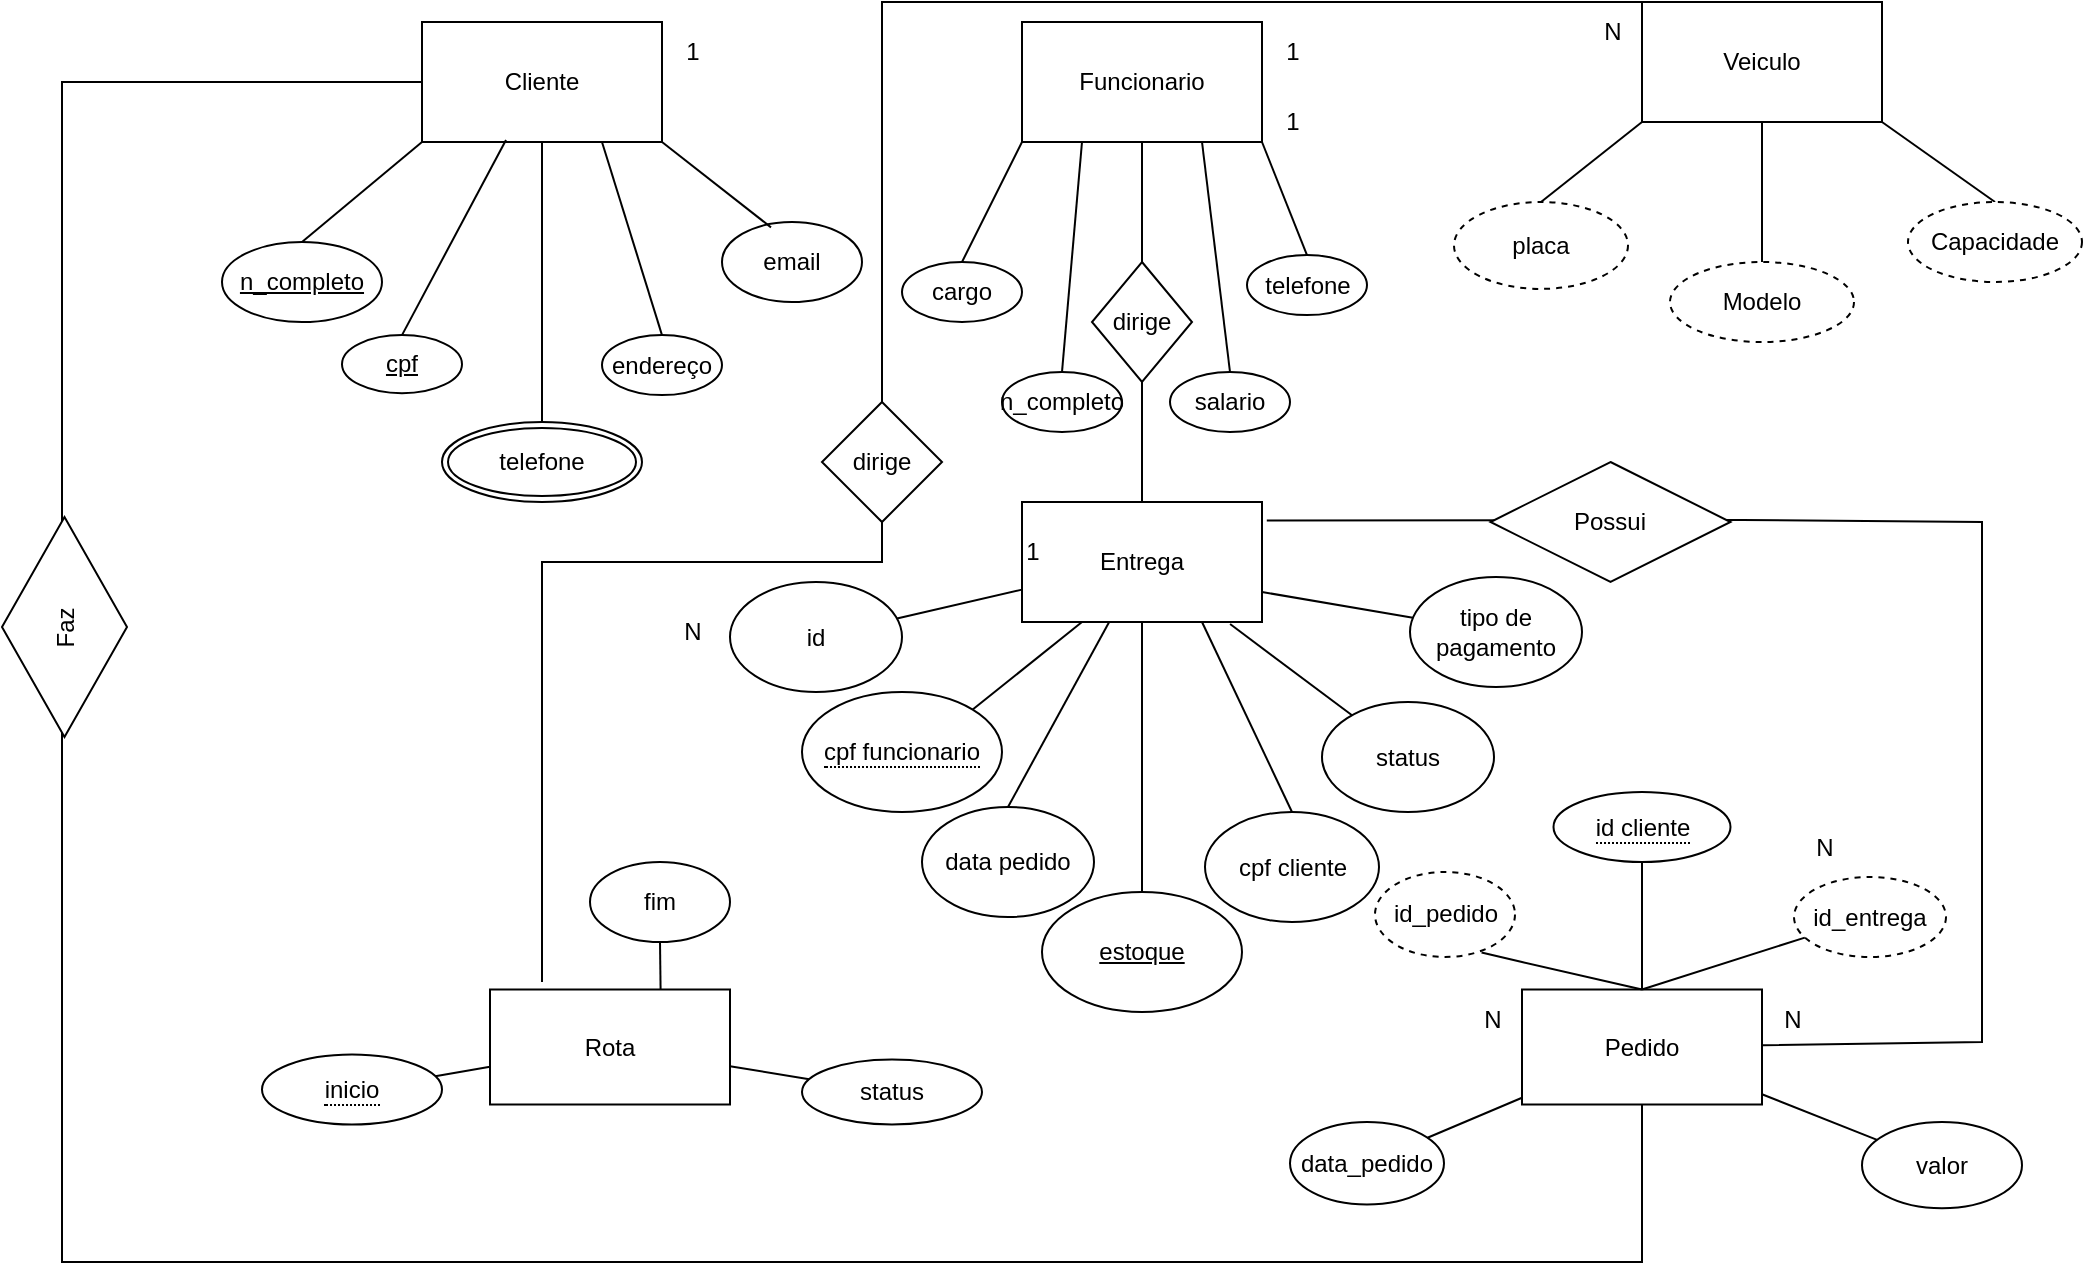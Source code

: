 <mxfile version="24.0.6" type="github" pages="3">
  <diagram name="Página-1" id="6l8qoAqOplPOlARPwDeR">
    <mxGraphModel dx="2220" dy="804" grid="1" gridSize="10" guides="1" tooltips="1" connect="1" arrows="1" fold="1" page="1" pageScale="1" pageWidth="827" pageHeight="1169" math="0" shadow="0">
      <root>
        <mxCell id="0" />
        <mxCell id="1" parent="0" />
        <mxCell id="hLv-NA9PTNQayUwioNeH-1" value="Cliente" style="rounded=0;whiteSpace=wrap;html=1;" parent="1" vertex="1">
          <mxGeometry x="30" y="10" width="120" height="60" as="geometry" />
        </mxCell>
        <mxCell id="hLv-NA9PTNQayUwioNeH-2" value="Funcionario" style="rounded=0;whiteSpace=wrap;html=1;" parent="1" vertex="1">
          <mxGeometry x="330" y="10" width="120" height="60" as="geometry" />
        </mxCell>
        <mxCell id="hLv-NA9PTNQayUwioNeH-3" value="Veiculo" style="rounded=0;whiteSpace=wrap;html=1;" parent="1" vertex="1">
          <mxGeometry x="640" width="120" height="60" as="geometry" />
        </mxCell>
        <mxCell id="hLv-NA9PTNQayUwioNeH-5" value="Entrega" style="rounded=0;whiteSpace=wrap;html=1;" parent="1" vertex="1">
          <mxGeometry x="330" y="250" width="120" height="60" as="geometry" />
        </mxCell>
        <mxCell id="hLv-NA9PTNQayUwioNeH-7" value="" style="endArrow=none;html=1;rounded=0;exitX=0.5;exitY=0;exitDx=0;exitDy=0;entryX=0;entryY=1;entryDx=0;entryDy=0;" parent="1" source="hLv-NA9PTNQayUwioNeH-106" target="hLv-NA9PTNQayUwioNeH-1" edge="1">
          <mxGeometry width="50" height="50" relative="1" as="geometry">
            <mxPoint x="35" y="190" as="sourcePoint" />
            <mxPoint x="440" y="400" as="targetPoint" />
            <Array as="points" />
          </mxGeometry>
        </mxCell>
        <mxCell id="hLv-NA9PTNQayUwioNeH-10" value="endereço" style="ellipse;whiteSpace=wrap;html=1;" parent="1" vertex="1">
          <mxGeometry x="120" y="166.55" width="60" height="30" as="geometry" />
        </mxCell>
        <mxCell id="hLv-NA9PTNQayUwioNeH-11" value="email" style="ellipse;whiteSpace=wrap;html=1;" parent="1" vertex="1">
          <mxGeometry x="180" y="110" width="70" height="40" as="geometry" />
        </mxCell>
        <mxCell id="hLv-NA9PTNQayUwioNeH-12" value="" style="endArrow=none;html=1;rounded=0;exitX=0.5;exitY=0;exitDx=0;exitDy=0;" parent="1" target="hLv-NA9PTNQayUwioNeH-1" edge="1">
          <mxGeometry width="50" height="50" relative="1" as="geometry">
            <mxPoint x="90" y="215" as="sourcePoint" />
            <mxPoint x="440" y="400" as="targetPoint" />
          </mxGeometry>
        </mxCell>
        <mxCell id="hLv-NA9PTNQayUwioNeH-13" value="" style="endArrow=none;html=1;rounded=0;entryX=0.35;entryY=0.983;entryDx=0;entryDy=0;entryPerimeter=0;exitX=0.5;exitY=0;exitDx=0;exitDy=0;" parent="1" source="hLv-NA9PTNQayUwioNeH-100" target="hLv-NA9PTNQayUwioNeH-1" edge="1">
          <mxGeometry width="50" height="50" relative="1" as="geometry">
            <mxPoint x="80" y="210" as="sourcePoint" />
            <mxPoint x="130" y="130" as="targetPoint" />
          </mxGeometry>
        </mxCell>
        <mxCell id="hLv-NA9PTNQayUwioNeH-14" value="" style="endArrow=none;html=1;rounded=0;exitX=0.5;exitY=0;exitDx=0;exitDy=0;entryX=0.75;entryY=1;entryDx=0;entryDy=0;" parent="1" source="hLv-NA9PTNQayUwioNeH-10" target="hLv-NA9PTNQayUwioNeH-1" edge="1">
          <mxGeometry width="50" height="50" relative="1" as="geometry">
            <mxPoint x="130" y="200" as="sourcePoint" />
            <mxPoint x="144" y="120" as="targetPoint" />
          </mxGeometry>
        </mxCell>
        <mxCell id="hLv-NA9PTNQayUwioNeH-15" value="" style="endArrow=none;html=1;rounded=0;exitX=0.35;exitY=0.067;exitDx=0;exitDy=0;exitPerimeter=0;entryX=1;entryY=1;entryDx=0;entryDy=0;" parent="1" source="hLv-NA9PTNQayUwioNeH-11" target="hLv-NA9PTNQayUwioNeH-1" edge="1">
          <mxGeometry width="50" height="50" relative="1" as="geometry">
            <mxPoint x="190" y="240" as="sourcePoint" />
            <mxPoint x="165" y="119" as="targetPoint" />
          </mxGeometry>
        </mxCell>
        <mxCell id="hLv-NA9PTNQayUwioNeH-17" value="cargo" style="ellipse;whiteSpace=wrap;html=1;" parent="1" vertex="1">
          <mxGeometry x="270" y="130" width="60" height="30" as="geometry" />
        </mxCell>
        <mxCell id="hLv-NA9PTNQayUwioNeH-18" value="n_completo" style="ellipse;whiteSpace=wrap;html=1;" parent="1" vertex="1">
          <mxGeometry x="320" y="185" width="60" height="30" as="geometry" />
        </mxCell>
        <mxCell id="hLv-NA9PTNQayUwioNeH-19" value="salario" style="ellipse;whiteSpace=wrap;html=1;" parent="1" vertex="1">
          <mxGeometry x="404" y="185" width="60" height="30" as="geometry" />
        </mxCell>
        <mxCell id="hLv-NA9PTNQayUwioNeH-20" value="telefone" style="ellipse;whiteSpace=wrap;html=1;" parent="1" vertex="1">
          <mxGeometry x="442.5" y="126.55" width="60" height="30" as="geometry" />
        </mxCell>
        <mxCell id="hLv-NA9PTNQayUwioNeH-31" value="" style="endArrow=none;html=1;rounded=0;exitX=0.5;exitY=0;exitDx=0;exitDy=0;entryX=0.25;entryY=1;entryDx=0;entryDy=0;" parent="1" source="hLv-NA9PTNQayUwioNeH-18" target="hLv-NA9PTNQayUwioNeH-2" edge="1">
          <mxGeometry width="50" height="50" relative="1" as="geometry">
            <mxPoint x="320" y="200" as="sourcePoint" />
            <mxPoint x="376" y="130" as="targetPoint" />
          </mxGeometry>
        </mxCell>
        <mxCell id="hLv-NA9PTNQayUwioNeH-32" value="" style="endArrow=none;html=1;rounded=0;entryX=1;entryY=1;entryDx=0;entryDy=0;exitX=0.5;exitY=0;exitDx=0;exitDy=0;" parent="1" source="hLv-NA9PTNQayUwioNeH-20" target="hLv-NA9PTNQayUwioNeH-2" edge="1">
          <mxGeometry width="50" height="50" relative="1" as="geometry">
            <mxPoint x="450" y="180" as="sourcePoint" />
            <mxPoint x="400" y="130" as="targetPoint" />
          </mxGeometry>
        </mxCell>
        <mxCell id="hLv-NA9PTNQayUwioNeH-33" value="" style="endArrow=none;html=1;rounded=0;exitX=0.5;exitY=0;exitDx=0;exitDy=0;entryX=0;entryY=1;entryDx=0;entryDy=0;" parent="1" source="hLv-NA9PTNQayUwioNeH-17" target="hLv-NA9PTNQayUwioNeH-2" edge="1">
          <mxGeometry width="50" height="50" relative="1" as="geometry">
            <mxPoint x="394" y="200" as="sourcePoint" />
            <mxPoint x="400" y="130" as="targetPoint" />
          </mxGeometry>
        </mxCell>
        <mxCell id="hLv-NA9PTNQayUwioNeH-34" value="" style="endArrow=none;html=1;rounded=0;entryX=0.75;entryY=1;entryDx=0;entryDy=0;exitX=0.5;exitY=0;exitDx=0;exitDy=0;" parent="1" source="hLv-NA9PTNQayUwioNeH-19" target="hLv-NA9PTNQayUwioNeH-2" edge="1">
          <mxGeometry width="50" height="50" relative="1" as="geometry">
            <mxPoint x="470" y="200" as="sourcePoint" />
            <mxPoint x="430" y="130" as="targetPoint" />
          </mxGeometry>
        </mxCell>
        <mxCell id="hLv-NA9PTNQayUwioNeH-40" value="status" style="ellipse;whiteSpace=wrap;html=1;" parent="1" vertex="1">
          <mxGeometry x="220" y="528.75" width="90" height="32.5" as="geometry" />
        </mxCell>
        <mxCell id="hLv-NA9PTNQayUwioNeH-41" value="fim" style="ellipse;whiteSpace=wrap;html=1;" parent="1" vertex="1">
          <mxGeometry x="114" y="430" width="70" height="40" as="geometry" />
        </mxCell>
        <mxCell id="hLv-NA9PTNQayUwioNeH-42" value="id" style="ellipse;whiteSpace=wrap;html=1;" parent="1" vertex="1">
          <mxGeometry x="184" y="290" width="86" height="55" as="geometry" />
        </mxCell>
        <mxCell id="hLv-NA9PTNQayUwioNeH-45" value="data pedido" style="ellipse;whiteSpace=wrap;html=1;" parent="1" vertex="1">
          <mxGeometry x="280" y="402.5" width="86" height="55" as="geometry" />
        </mxCell>
        <mxCell id="hLv-NA9PTNQayUwioNeH-46" value="status" style="ellipse;whiteSpace=wrap;html=1;" parent="1" vertex="1">
          <mxGeometry x="480" y="350" width="86" height="55" as="geometry" />
        </mxCell>
        <mxCell id="hLv-NA9PTNQayUwioNeH-49" value="cpf cliente" style="ellipse;whiteSpace=wrap;html=1;" parent="1" vertex="1">
          <mxGeometry x="421.5" y="405" width="87" height="55" as="geometry" />
        </mxCell>
        <mxCell id="hLv-NA9PTNQayUwioNeH-51" value="tipo de pagamento" style="ellipse;whiteSpace=wrap;html=1;" parent="1" vertex="1">
          <mxGeometry x="524" y="287.5" width="86" height="55" as="geometry" />
        </mxCell>
        <mxCell id="hLv-NA9PTNQayUwioNeH-55" value="" style="endArrow=none;html=1;rounded=0;exitX=0;exitY=1;exitDx=0;exitDy=0;entryX=0.5;entryY=0;entryDx=0;entryDy=0;" parent="1" source="hLv-NA9PTNQayUwioNeH-3" target="lcgyvtkjDLbWblYnPpez-19" edge="1">
          <mxGeometry width="50" height="50" relative="1" as="geometry">
            <mxPoint x="651" y="130" as="sourcePoint" />
            <mxPoint x="630" y="126.55" as="targetPoint" />
          </mxGeometry>
        </mxCell>
        <mxCell id="hLv-NA9PTNQayUwioNeH-56" value="" style="endArrow=none;html=1;rounded=0;exitX=1;exitY=1;exitDx=0;exitDy=0;entryX=0.5;entryY=0;entryDx=0;entryDy=0;" parent="1" source="hLv-NA9PTNQayUwioNeH-3" target="lcgyvtkjDLbWblYnPpez-21" edge="1">
          <mxGeometry width="50" height="50" relative="1" as="geometry">
            <mxPoint x="670" y="130" as="sourcePoint" />
            <mxPoint x="802" y="90" as="targetPoint" />
          </mxGeometry>
        </mxCell>
        <mxCell id="hLv-NA9PTNQayUwioNeH-57" value="" style="endArrow=none;html=1;rounded=0;exitX=0.5;exitY=1;exitDx=0;exitDy=0;entryX=0.5;entryY=0;entryDx=0;entryDy=0;" parent="1" source="hLv-NA9PTNQayUwioNeH-3" target="lcgyvtkjDLbWblYnPpez-20" edge="1">
          <mxGeometry width="50" height="50" relative="1" as="geometry">
            <mxPoint x="670" y="130" as="sourcePoint" />
            <mxPoint x="746" y="130" as="targetPoint" />
          </mxGeometry>
        </mxCell>
        <mxCell id="hLv-NA9PTNQayUwioNeH-60" value="" style="endArrow=none;html=1;rounded=0;" parent="1" source="hLv-NA9PTNQayUwioNeH-40" target="lcgyvtkjDLbWblYnPpez-38" edge="1">
          <mxGeometry width="50" height="50" relative="1" as="geometry">
            <mxPoint x="290" y="590" as="sourcePoint" />
            <mxPoint x="210" y="618.5" as="targetPoint" />
          </mxGeometry>
        </mxCell>
        <mxCell id="hLv-NA9PTNQayUwioNeH-61" value="" style="endArrow=none;html=1;rounded=0;" parent="1" source="hLv-NA9PTNQayUwioNeH-107" target="lcgyvtkjDLbWblYnPpez-38" edge="1">
          <mxGeometry width="50" height="50" relative="1" as="geometry">
            <mxPoint x="105" y="585" as="sourcePoint" />
            <mxPoint x="90" y="618.5" as="targetPoint" />
          </mxGeometry>
        </mxCell>
        <mxCell id="hLv-NA9PTNQayUwioNeH-66" value="" style="endArrow=none;html=1;rounded=0;exitX=1;exitY=0;exitDx=0;exitDy=0;entryX=0.25;entryY=1;entryDx=0;entryDy=0;" parent="1" source="hLv-NA9PTNQayUwioNeH-98" target="hLv-NA9PTNQayUwioNeH-5" edge="1">
          <mxGeometry width="50" height="50" relative="1" as="geometry">
            <mxPoint x="403.984" y="714.01" as="sourcePoint" />
            <mxPoint x="567" y="806" as="targetPoint" />
          </mxGeometry>
        </mxCell>
        <mxCell id="hLv-NA9PTNQayUwioNeH-67" value="" style="endArrow=none;html=1;rounded=0;" parent="1" source="hLv-NA9PTNQayUwioNeH-42" target="hLv-NA9PTNQayUwioNeH-5" edge="1">
          <mxGeometry width="50" height="50" relative="1" as="geometry">
            <mxPoint x="464" y="739" as="sourcePoint" />
            <mxPoint x="520" y="570" as="targetPoint" />
          </mxGeometry>
        </mxCell>
        <mxCell id="hLv-NA9PTNQayUwioNeH-68" value="" style="endArrow=none;html=1;rounded=0;exitX=0.5;exitY=0;exitDx=0;exitDy=0;" parent="1" source="hLv-NA9PTNQayUwioNeH-45" target="hLv-NA9PTNQayUwioNeH-5" edge="1">
          <mxGeometry width="50" height="50" relative="1" as="geometry">
            <mxPoint x="447" y="595" as="sourcePoint" />
            <mxPoint x="513" y="568" as="targetPoint" />
          </mxGeometry>
        </mxCell>
        <mxCell id="hLv-NA9PTNQayUwioNeH-70" value="" style="endArrow=none;html=1;rounded=0;entryX=1;entryY=0.75;entryDx=0;entryDy=0;" parent="1" source="hLv-NA9PTNQayUwioNeH-51" target="hLv-NA9PTNQayUwioNeH-5" edge="1">
          <mxGeometry width="50" height="50" relative="1" as="geometry">
            <mxPoint x="690" y="590" as="sourcePoint" />
            <mxPoint x="590" y="571" as="targetPoint" />
          </mxGeometry>
        </mxCell>
        <mxCell id="hLv-NA9PTNQayUwioNeH-71" value="" style="endArrow=none;html=1;rounded=0;exitX=0.5;exitY=0;exitDx=0;exitDy=0;entryX=0.75;entryY=1;entryDx=0;entryDy=0;" parent="1" source="hLv-NA9PTNQayUwioNeH-49" target="hLv-NA9PTNQayUwioNeH-5" edge="1">
          <mxGeometry width="50" height="50" relative="1" as="geometry">
            <mxPoint x="552" y="830" as="sourcePoint" />
            <mxPoint x="567" y="806" as="targetPoint" />
          </mxGeometry>
        </mxCell>
        <mxCell id="hLv-NA9PTNQayUwioNeH-73" value="" style="endArrow=none;html=1;rounded=0;entryX=0.5;entryY=1;entryDx=0;entryDy=0;" parent="1" source="hLv-NA9PTNQayUwioNeH-105" target="hLv-NA9PTNQayUwioNeH-5" edge="1">
          <mxGeometry width="50" height="50" relative="1" as="geometry">
            <mxPoint x="513" y="800" as="sourcePoint" />
            <mxPoint x="580" y="570" as="targetPoint" />
          </mxGeometry>
        </mxCell>
        <mxCell id="hLv-NA9PTNQayUwioNeH-89" value="1" style="text;html=1;align=center;verticalAlign=middle;resizable=0;points=[];autosize=1;strokeColor=none;fillColor=none;" parent="1" vertex="1">
          <mxGeometry x="450" y="10" width="30" height="30" as="geometry" />
        </mxCell>
        <mxCell id="hLv-NA9PTNQayUwioNeH-90" value="N" style="text;html=1;align=center;verticalAlign=middle;resizable=0;points=[];autosize=1;strokeColor=none;fillColor=none;" parent="1" vertex="1">
          <mxGeometry x="700" y="493.75" width="30" height="30" as="geometry" />
        </mxCell>
        <mxCell id="hLv-NA9PTNQayUwioNeH-91" value="1" style="text;html=1;align=center;verticalAlign=middle;resizable=0;points=[];autosize=1;strokeColor=none;fillColor=none;" parent="1" vertex="1">
          <mxGeometry x="150" y="10" width="30" height="30" as="geometry" />
        </mxCell>
        <mxCell id="hLv-NA9PTNQayUwioNeH-92" value="N" style="text;html=1;align=center;verticalAlign=middle;resizable=0;points=[];autosize=1;strokeColor=none;fillColor=none;" parent="1" vertex="1">
          <mxGeometry x="150" y="300" width="30" height="30" as="geometry" />
        </mxCell>
        <mxCell id="hLv-NA9PTNQayUwioNeH-93" value="N" style="text;html=1;align=center;verticalAlign=middle;resizable=0;points=[];autosize=1;strokeColor=none;fillColor=none;" parent="1" vertex="1">
          <mxGeometry x="550" y="493.75" width="30" height="30" as="geometry" />
        </mxCell>
        <mxCell id="hLv-NA9PTNQayUwioNeH-94" value="N" style="text;html=1;align=center;verticalAlign=middle;resizable=0;points=[];autosize=1;strokeColor=none;fillColor=none;" parent="1" vertex="1">
          <mxGeometry x="610" width="30" height="30" as="geometry" />
        </mxCell>
        <mxCell id="hLv-NA9PTNQayUwioNeH-98" value="&lt;span style=&quot;border-bottom: 1px dotted&quot;&gt;cpf funcionario&lt;/span&gt;" style="ellipse;whiteSpace=wrap;html=1;align=center;" parent="1" vertex="1">
          <mxGeometry x="220" y="345" width="100" height="60" as="geometry" />
        </mxCell>
        <mxCell id="hLv-NA9PTNQayUwioNeH-100" value="cpf" style="ellipse;whiteSpace=wrap;html=1;align=center;fontStyle=4;" parent="1" vertex="1">
          <mxGeometry x="-10" y="166.55" width="60" height="29.05" as="geometry" />
        </mxCell>
        <mxCell id="hLv-NA9PTNQayUwioNeH-105" value="estoque" style="ellipse;whiteSpace=wrap;html=1;align=center;fontStyle=4;" parent="1" vertex="1">
          <mxGeometry x="340" y="445" width="100" height="60" as="geometry" />
        </mxCell>
        <mxCell id="hLv-NA9PTNQayUwioNeH-106" value="n_completo" style="ellipse;whiteSpace=wrap;html=1;align=center;fontStyle=4;" parent="1" vertex="1">
          <mxGeometry x="-70" y="120" width="80" height="40" as="geometry" />
        </mxCell>
        <mxCell id="hLv-NA9PTNQayUwioNeH-107" value="&lt;span style=&quot;border-bottom: 1px dotted&quot;&gt;inicio&lt;/span&gt;" style="ellipse;whiteSpace=wrap;html=1;align=center;" parent="1" vertex="1">
          <mxGeometry x="-50" y="526.25" width="90" height="35" as="geometry" />
        </mxCell>
        <mxCell id="hLv-NA9PTNQayUwioNeH-109" value="1" style="text;html=1;align=center;verticalAlign=middle;resizable=0;points=[];autosize=1;strokeColor=none;fillColor=none;" parent="1" vertex="1">
          <mxGeometry x="450" y="45" width="30" height="30" as="geometry" />
        </mxCell>
        <mxCell id="hLv-NA9PTNQayUwioNeH-110" value="N" style="text;html=1;align=center;verticalAlign=middle;resizable=0;points=[];autosize=1;strokeColor=none;fillColor=none;" parent="1" vertex="1">
          <mxGeometry x="716" y="407.5" width="30" height="30" as="geometry" />
        </mxCell>
        <mxCell id="WPg_2bK-vElEaKAz8fiC-2" value="" style="endArrow=none;html=1;rounded=0;entryX=0.867;entryY=1.017;entryDx=0;entryDy=0;entryPerimeter=0;" parent="1" source="hLv-NA9PTNQayUwioNeH-46" target="hLv-NA9PTNQayUwioNeH-5" edge="1">
          <mxGeometry width="50" height="50" relative="1" as="geometry">
            <mxPoint x="619" y="725" as="sourcePoint" />
            <mxPoint x="580" y="570" as="targetPoint" />
          </mxGeometry>
        </mxCell>
        <mxCell id="lcgyvtkjDLbWblYnPpez-4" value="1" style="text;html=1;align=center;verticalAlign=middle;resizable=0;points=[];autosize=1;strokeColor=none;fillColor=none;" parent="1" vertex="1">
          <mxGeometry x="320" y="260" width="30" height="30" as="geometry" />
        </mxCell>
        <mxCell id="lcgyvtkjDLbWblYnPpez-6" value="Pedido" style="rounded=0;whiteSpace=wrap;html=1;" parent="1" vertex="1">
          <mxGeometry x="580" y="493.75" width="120" height="57.5" as="geometry" />
        </mxCell>
        <mxCell id="lcgyvtkjDLbWblYnPpez-8" value="id_pedido" style="ellipse;whiteSpace=wrap;html=1;align=center;dashed=1;" parent="1" vertex="1">
          <mxGeometry x="506.5" y="435" width="70" height="42.5" as="geometry" />
        </mxCell>
        <mxCell id="lcgyvtkjDLbWblYnPpez-9" value="data_pedido" style="ellipse;whiteSpace=wrap;html=1;align=center;" parent="1" vertex="1">
          <mxGeometry x="464" y="560" width="77" height="41.25" as="geometry" />
        </mxCell>
        <mxCell id="lcgyvtkjDLbWblYnPpez-10" value="valor" style="ellipse;whiteSpace=wrap;html=1;align=center;" parent="1" vertex="1">
          <mxGeometry x="750" y="560" width="80" height="43.18" as="geometry" />
        </mxCell>
        <mxCell id="lcgyvtkjDLbWblYnPpez-11" value="&lt;span style=&quot;border-bottom: 1px dotted&quot;&gt;id cliente&lt;/span&gt;" style="ellipse;whiteSpace=wrap;html=1;align=center;" parent="1" vertex="1">
          <mxGeometry x="595.75" y="395" width="88.5" height="35" as="geometry" />
        </mxCell>
        <mxCell id="lcgyvtkjDLbWblYnPpez-12" value="" style="endArrow=none;html=1;rounded=0;exitX=0.761;exitY=0.947;exitDx=0;exitDy=0;exitPerimeter=0;entryX=0.5;entryY=0;entryDx=0;entryDy=0;" parent="1" source="lcgyvtkjDLbWblYnPpez-8" target="lcgyvtkjDLbWblYnPpez-6" edge="1">
          <mxGeometry width="50" height="50" relative="1" as="geometry">
            <mxPoint x="270" y="240" as="sourcePoint" />
            <mxPoint x="746" y="380" as="targetPoint" />
            <Array as="points">
              <mxPoint x="580" y="480" />
            </Array>
          </mxGeometry>
        </mxCell>
        <mxCell id="lcgyvtkjDLbWblYnPpez-14" value="" style="endArrow=none;html=1;rounded=0;" parent="1" source="lcgyvtkjDLbWblYnPpez-10" target="lcgyvtkjDLbWblYnPpez-6" edge="1">
          <mxGeometry width="50" height="50" relative="1" as="geometry">
            <mxPoint x="270" y="240" as="sourcePoint" />
            <mxPoint x="390" y="510" as="targetPoint" />
          </mxGeometry>
        </mxCell>
        <mxCell id="lcgyvtkjDLbWblYnPpez-15" value="" style="endArrow=none;html=1;rounded=0;exitX=0.5;exitY=1;exitDx=0;exitDy=0;entryX=0.5;entryY=0;entryDx=0;entryDy=0;" parent="1" source="lcgyvtkjDLbWblYnPpez-11" target="lcgyvtkjDLbWblYnPpez-6" edge="1">
          <mxGeometry width="50" height="50" relative="1" as="geometry">
            <mxPoint x="480" y="410" as="sourcePoint" />
            <mxPoint x="320" y="190" as="targetPoint" />
          </mxGeometry>
        </mxCell>
        <mxCell id="lcgyvtkjDLbWblYnPpez-16" value="id_entrega" style="ellipse;whiteSpace=wrap;html=1;align=center;dashed=1;" parent="1" vertex="1">
          <mxGeometry x="716" y="437.5" width="76" height="40" as="geometry" />
        </mxCell>
        <mxCell id="lcgyvtkjDLbWblYnPpez-19" value="placa" style="ellipse;whiteSpace=wrap;html=1;align=center;dashed=1;" parent="1" vertex="1">
          <mxGeometry x="546" y="100" width="87" height="43.45" as="geometry" />
        </mxCell>
        <mxCell id="lcgyvtkjDLbWblYnPpez-20" value="Modelo" style="ellipse;whiteSpace=wrap;html=1;align=center;dashed=1;" parent="1" vertex="1">
          <mxGeometry x="654" y="130" width="92" height="40" as="geometry" />
        </mxCell>
        <mxCell id="lcgyvtkjDLbWblYnPpez-21" value="Capacidade" style="ellipse;whiteSpace=wrap;html=1;align=center;dashed=1;" parent="1" vertex="1">
          <mxGeometry x="773" y="100" width="87" height="40" as="geometry" />
        </mxCell>
        <mxCell id="lcgyvtkjDLbWblYnPpez-23" value="" style="endArrow=none;html=1;rounded=0;entryX=0.5;entryY=0;entryDx=0;entryDy=0;" parent="1" source="lcgyvtkjDLbWblYnPpez-16" target="lcgyvtkjDLbWblYnPpez-6" edge="1">
          <mxGeometry width="50" height="50" relative="1" as="geometry">
            <mxPoint x="260" y="240" as="sourcePoint" />
            <mxPoint x="460" y="300" as="targetPoint" />
          </mxGeometry>
        </mxCell>
        <mxCell id="lcgyvtkjDLbWblYnPpez-24" value="telefone" style="ellipse;shape=doubleEllipse;margin=3;whiteSpace=wrap;html=1;align=center;" parent="1" vertex="1">
          <mxGeometry x="40" y="210" width="100" height="40" as="geometry" />
        </mxCell>
        <mxCell id="lcgyvtkjDLbWblYnPpez-32" value="" style="endArrow=none;html=1;rounded=0;exitX=0.5;exitY=0;exitDx=0;exitDy=0;entryX=0.5;entryY=1;entryDx=0;entryDy=0;" parent="1" target="hLv-NA9PTNQayUwioNeH-41" edge="1">
          <mxGeometry width="50" height="50" relative="1" as="geometry">
            <mxPoint x="150" y="551" as="sourcePoint" />
            <mxPoint x="390" y="270" as="targetPoint" />
          </mxGeometry>
        </mxCell>
        <mxCell id="lcgyvtkjDLbWblYnPpez-33" style="edgeStyle=orthogonalEdgeStyle;rounded=0;orthogonalLoop=1;jettySize=auto;html=1;exitX=0.5;exitY=1;exitDx=0;exitDy=0;" parent="1" source="lcgyvtkjDLbWblYnPpez-6" target="lcgyvtkjDLbWblYnPpez-6" edge="1">
          <mxGeometry relative="1" as="geometry" />
        </mxCell>
        <mxCell id="lcgyvtkjDLbWblYnPpez-35" value="" style="endArrow=none;html=1;rounded=0;" parent="1" source="lcgyvtkjDLbWblYnPpez-6" target="lcgyvtkjDLbWblYnPpez-9" edge="1">
          <mxGeometry width="50" height="50" relative="1" as="geometry">
            <mxPoint x="340" y="320" as="sourcePoint" />
            <mxPoint x="390" y="270" as="targetPoint" />
          </mxGeometry>
        </mxCell>
        <mxCell id="lcgyvtkjDLbWblYnPpez-38" value="Rota" style="rounded=0;whiteSpace=wrap;html=1;" parent="1" vertex="1">
          <mxGeometry x="64" y="493.75" width="120" height="57.5" as="geometry" />
        </mxCell>
        <mxCell id="lcgyvtkjDLbWblYnPpez-42" value="" style="endArrow=none;html=1;rounded=0;entryX=0;entryY=0.5;entryDx=0;entryDy=0;" parent="1" source="lcgyvtkjDLbWblYnPpez-6" target="hLv-NA9PTNQayUwioNeH-1" edge="1">
          <mxGeometry width="50" height="50" relative="1" as="geometry">
            <mxPoint x="640" y="551" as="sourcePoint" />
            <mxPoint x="-110" y="340" as="targetPoint" />
            <Array as="points">
              <mxPoint x="640" y="630" />
              <mxPoint x="-150" y="630" />
              <mxPoint x="-150" y="40" />
            </Array>
          </mxGeometry>
        </mxCell>
        <mxCell id="lcgyvtkjDLbWblYnPpez-41" value="Faz" style="shape=rhombus;perimeter=rhombusPerimeter;whiteSpace=wrap;html=1;align=center;rotation=-90;" parent="1" vertex="1">
          <mxGeometry x="-203.75" y="281.25" width="110" height="62.5" as="geometry" />
        </mxCell>
        <mxCell id="lcgyvtkjDLbWblYnPpez-43" value="" style="endArrow=none;html=1;rounded=0;entryX=1.02;entryY=0.154;entryDx=0;entryDy=0;entryPerimeter=0;" parent="1" source="lcgyvtkjDLbWblYnPpez-6" target="hLv-NA9PTNQayUwioNeH-5" edge="1">
          <mxGeometry width="50" height="50" relative="1" as="geometry">
            <mxPoint x="810" y="530" as="sourcePoint" />
            <mxPoint x="390" y="300" as="targetPoint" />
            <Array as="points">
              <mxPoint x="810" y="520" />
              <mxPoint x="810" y="260" />
              <mxPoint x="690" y="259" />
            </Array>
          </mxGeometry>
        </mxCell>
        <mxCell id="lcgyvtkjDLbWblYnPpez-44" value="Possui" style="shape=rhombus;perimeter=rhombusPerimeter;whiteSpace=wrap;html=1;align=center;" parent="1" vertex="1">
          <mxGeometry x="564.25" y="230" width="120" height="60" as="geometry" />
        </mxCell>
        <mxCell id="lcgyvtkjDLbWblYnPpez-45" value="" style="endArrow=none;html=1;rounded=0;entryX=0.5;entryY=1;entryDx=0;entryDy=0;" parent="1" source="lcgyvtkjDLbWblYnPpez-46" target="hLv-NA9PTNQayUwioNeH-2" edge="1">
          <mxGeometry width="50" height="50" relative="1" as="geometry">
            <mxPoint x="340" y="350" as="sourcePoint" />
            <mxPoint x="390" y="300" as="targetPoint" />
          </mxGeometry>
        </mxCell>
        <mxCell id="lcgyvtkjDLbWblYnPpez-47" value="" style="endArrow=none;html=1;rounded=0;entryX=0.5;entryY=1;entryDx=0;entryDy=0;" parent="1" source="hLv-NA9PTNQayUwioNeH-5" target="lcgyvtkjDLbWblYnPpez-46" edge="1">
          <mxGeometry width="50" height="50" relative="1" as="geometry">
            <mxPoint x="390" y="250" as="sourcePoint" />
            <mxPoint x="390" y="70" as="targetPoint" />
          </mxGeometry>
        </mxCell>
        <mxCell id="lcgyvtkjDLbWblYnPpez-46" value="dirige" style="shape=rhombus;perimeter=rhombusPerimeter;whiteSpace=wrap;html=1;align=center;" parent="1" vertex="1">
          <mxGeometry x="365" y="130" width="50" height="60" as="geometry" />
        </mxCell>
        <mxCell id="lcgyvtkjDLbWblYnPpez-48" value="" style="endArrow=none;html=1;rounded=0;entryX=0.25;entryY=0;entryDx=0;entryDy=0;" parent="1" target="hLv-NA9PTNQayUwioNeH-3" edge="1">
          <mxGeometry width="50" height="50" relative="1" as="geometry">
            <mxPoint x="90" y="490" as="sourcePoint" />
            <mxPoint x="390" y="300" as="targetPoint" />
            <Array as="points">
              <mxPoint x="90" y="280" />
              <mxPoint x="150" y="280" />
              <mxPoint x="260" y="280" />
              <mxPoint x="260" />
            </Array>
          </mxGeometry>
        </mxCell>
        <mxCell id="lcgyvtkjDLbWblYnPpez-49" value="dirige" style="shape=rhombus;perimeter=rhombusPerimeter;whiteSpace=wrap;html=1;align=center;" parent="1" vertex="1">
          <mxGeometry x="230" y="200" width="60" height="60" as="geometry" />
        </mxCell>
      </root>
    </mxGraphModel>
  </diagram>
  <diagram id="Pc7213yEqczAXW2irOag" name="Página-2">
    <mxGraphModel dx="2193" dy="1254" grid="0" gridSize="10" guides="1" tooltips="1" connect="1" arrows="1" fold="1" page="0" pageScale="1" pageWidth="827" pageHeight="1169" math="0" shadow="0">
      <root>
        <mxCell id="0" />
        <mxCell id="1" parent="0" />
        <mxCell id="7db3cLbBJSVmZhdQnzN7-11" value="&lt;h2&gt;&lt;font style=&quot;&quot;&gt;Sistema de Gerenciamento de Tarefas&lt;/font&gt;&lt;/h2&gt;" style="text;align=center;verticalAlign=middle;resizable=0;points=[];autosize=1;fillColor=none;fontSize=16;labelBackgroundColor=default;labelBorderColor=none;html=1;flipH=1;fontFamily=Lucida Console;absoluteArcSize=0;fontColor=#0000FF;" vertex="1" parent="1">
          <mxGeometry x="-137.5" y="-128" width="539" height="81" as="geometry" />
        </mxCell>
        <mxCell id="7db3cLbBJSVmZhdQnzN7-12" value="Usuarios" style="rounded=0;whiteSpace=wrap;html=1;labelBackgroundColor=none;fillColor=#6666FF;strokeColor=#EEEEEE;fontColor=#FFFFFF;" vertex="1" parent="1">
          <mxGeometry x="-186" y="118.5" width="120" height="60" as="geometry" />
        </mxCell>
        <mxCell id="7db3cLbBJSVmZhdQnzN7-13" value="Tarefas" style="rounded=0;whiteSpace=wrap;html=1;labelBackgroundColor=none;fillColor=#6666FF;strokeColor=#EEEEEE;fontColor=#FFFFFF;" vertex="1" parent="1">
          <mxGeometry x="340" y="121" width="120" height="60" as="geometry" />
        </mxCell>
        <mxCell id="7db3cLbBJSVmZhdQnzN7-15" value="id_usuario" style="ellipse;whiteSpace=wrap;html=1;align=center;fontStyle=4;labelBackgroundColor=none;fillColor=#56517E;strokeColor=#EEEEEE;fontColor=#FFFFFF;" vertex="1" parent="1">
          <mxGeometry x="-275.5" y="235" width="85" height="56" as="geometry" />
        </mxCell>
        <mxCell id="7db3cLbBJSVmZhdQnzN7-17" value="nome" style="ellipse;whiteSpace=wrap;html=1;labelBackgroundColor=none;fillColor=#56517E;strokeColor=#EEEEEE;fontColor=#FFFFFF;" vertex="1" parent="1">
          <mxGeometry x="-420" y="162" width="89" height="55" as="geometry" />
        </mxCell>
        <mxCell id="7db3cLbBJSVmZhdQnzN7-18" value="Email" style="ellipse;whiteSpace=wrap;html=1;labelBackgroundColor=none;fillColor=#56517E;strokeColor=#EEEEEE;fontColor=#FFFFFF;" vertex="1" parent="1">
          <mxGeometry x="-420" y="58" width="89" height="55" as="geometry" />
        </mxCell>
        <mxCell id="7db3cLbBJSVmZhdQnzN7-19" value="Senha" style="ellipse;whiteSpace=wrap;html=1;labelBackgroundColor=none;fillColor=#56517E;strokeColor=#EEEEEE;fontColor=#FFFFFF;" vertex="1" parent="1">
          <mxGeometry x="-287" y="-3" width="89" height="55" as="geometry" />
        </mxCell>
        <mxCell id="7db3cLbBJSVmZhdQnzN7-21" value="" style="endArrow=none;html=1;rounded=0;fontSize=12;startSize=8;endSize=8;entryX=1;entryY=0.5;entryDx=0;entryDy=0;exitX=0;exitY=0.5;exitDx=0;exitDy=0;labelBackgroundColor=none;strokeColor=#182E3E;fontColor=default;" edge="1" parent="1" source="7db3cLbBJSVmZhdQnzN7-12" target="7db3cLbBJSVmZhdQnzN7-18">
          <mxGeometry width="50" height="50" relative="1" as="geometry">
            <mxPoint x="175" y="225" as="sourcePoint" />
            <mxPoint x="225" y="175" as="targetPoint" />
          </mxGeometry>
        </mxCell>
        <mxCell id="7db3cLbBJSVmZhdQnzN7-22" value="" style="endArrow=none;html=1;rounded=0;fontSize=12;startSize=8;endSize=8;exitX=0;exitY=0.5;exitDx=0;exitDy=0;entryX=1;entryY=0.5;entryDx=0;entryDy=0;labelBackgroundColor=none;strokeColor=#182E3E;fontColor=default;" edge="1" parent="1" source="7db3cLbBJSVmZhdQnzN7-12" target="7db3cLbBJSVmZhdQnzN7-17">
          <mxGeometry width="50" height="50" relative="1" as="geometry">
            <mxPoint x="175" y="225" as="sourcePoint" />
            <mxPoint x="225" y="175" as="targetPoint" />
          </mxGeometry>
        </mxCell>
        <mxCell id="7db3cLbBJSVmZhdQnzN7-23" value="" style="endArrow=none;html=1;rounded=0;fontSize=12;startSize=8;endSize=8;labelBackgroundColor=none;strokeColor=#182E3E;fontColor=default;" edge="1" parent="1" source="7db3cLbBJSVmZhdQnzN7-12" target="7db3cLbBJSVmZhdQnzN7-15">
          <mxGeometry width="50" height="50" relative="1" as="geometry">
            <mxPoint x="-300" y="245" as="sourcePoint" />
            <mxPoint x="225" y="175" as="targetPoint" />
          </mxGeometry>
        </mxCell>
        <mxCell id="7db3cLbBJSVmZhdQnzN7-24" value="" style="endArrow=none;html=1;rounded=0;fontSize=12;startSize=8;endSize=8;exitX=0.325;exitY=0.025;exitDx=0;exitDy=0;entryX=1;entryY=1;entryDx=0;entryDy=0;labelBackgroundColor=none;strokeColor=#182E3E;fontColor=default;exitPerimeter=0;" edge="1" parent="1" source="7db3cLbBJSVmZhdQnzN7-12" target="7db3cLbBJSVmZhdQnzN7-19">
          <mxGeometry width="50" height="50" relative="1" as="geometry">
            <mxPoint x="175" y="225" as="sourcePoint" />
            <mxPoint x="225" y="175" as="targetPoint" />
          </mxGeometry>
        </mxCell>
        <mxCell id="7db3cLbBJSVmZhdQnzN7-25" value="id_tarefa" style="ellipse;whiteSpace=wrap;html=1;align=center;fontStyle=4;labelBackgroundColor=none;fillColor=#56517E;strokeColor=#EEEEEE;fontColor=#FFFFFF;" vertex="1" parent="1">
          <mxGeometry x="434.5" y="238" width="85" height="56" as="geometry" />
        </mxCell>
        <mxCell id="7db3cLbBJSVmZhdQnzN7-26" value="Descriçao" style="ellipse;whiteSpace=wrap;html=1;labelBackgroundColor=none;fillColor=#56517E;strokeColor=#EEEEEE;fontColor=#FFFFFF;" vertex="1" parent="1">
          <mxGeometry x="564" y="7" width="89" height="55" as="geometry" />
        </mxCell>
        <mxCell id="7db3cLbBJSVmZhdQnzN7-29" value="Data de&lt;br&gt;Vencimento" style="ellipse;whiteSpace=wrap;html=1;labelBackgroundColor=none;fillColor=#56517E;strokeColor=#EEEEEE;fontColor=#FFFFFF;" vertex="1" parent="1">
          <mxGeometry x="534" y="114" width="89" height="67" as="geometry" />
        </mxCell>
        <mxCell id="7db3cLbBJSVmZhdQnzN7-30" value="Status" style="ellipse;whiteSpace=wrap;html=1;labelBackgroundColor=none;fillColor=#56517E;strokeColor=#EEEEEE;fontColor=#FFFFFF;" vertex="1" parent="1">
          <mxGeometry x="574" y="220" width="89" height="55" as="geometry" />
        </mxCell>
        <mxCell id="7db3cLbBJSVmZhdQnzN7-32" value="" style="endArrow=none;html=1;rounded=0;fontSize=12;startSize=8;endSize=8;entryX=0;entryY=0.5;entryDx=0;entryDy=0;labelBackgroundColor=none;strokeColor=#182E3E;fontColor=default;exitX=1;exitY=0.75;exitDx=0;exitDy=0;" edge="1" parent="1" source="7db3cLbBJSVmZhdQnzN7-13" target="7db3cLbBJSVmZhdQnzN7-30">
          <mxGeometry width="50" height="50" relative="1" as="geometry">
            <mxPoint x="175" y="225" as="sourcePoint" />
            <mxPoint x="225" y="175" as="targetPoint" />
          </mxGeometry>
        </mxCell>
        <mxCell id="7db3cLbBJSVmZhdQnzN7-33" value="" style="endArrow=none;html=1;rounded=0;fontSize=12;startSize=8;endSize=8;entryX=0;entryY=0.5;entryDx=0;entryDy=0;labelBackgroundColor=none;strokeColor=#182E3E;fontColor=default;exitX=1;exitY=0.5;exitDx=0;exitDy=0;" edge="1" parent="1" source="7db3cLbBJSVmZhdQnzN7-13" target="7db3cLbBJSVmZhdQnzN7-29">
          <mxGeometry width="50" height="50" relative="1" as="geometry">
            <mxPoint x="175" y="225" as="sourcePoint" />
            <mxPoint x="225" y="175" as="targetPoint" />
          </mxGeometry>
        </mxCell>
        <mxCell id="7db3cLbBJSVmZhdQnzN7-34" value="" style="endArrow=none;html=1;rounded=0;fontSize=12;startSize=8;endSize=8;exitX=0;exitY=0.5;exitDx=0;exitDy=0;labelBackgroundColor=none;strokeColor=#182E3E;fontColor=default;entryX=1;entryY=0.25;entryDx=0;entryDy=0;" edge="1" parent="1" source="7db3cLbBJSVmZhdQnzN7-26" target="7db3cLbBJSVmZhdQnzN7-13">
          <mxGeometry width="50" height="50" relative="1" as="geometry">
            <mxPoint x="175" y="225" as="sourcePoint" />
            <mxPoint x="225" y="175" as="targetPoint" />
          </mxGeometry>
        </mxCell>
        <mxCell id="7db3cLbBJSVmZhdQnzN7-35" value="" style="endArrow=none;html=1;rounded=0;fontSize=12;startSize=8;endSize=8;labelBackgroundColor=none;strokeColor=#182E3E;fontColor=default;" edge="1" parent="1" source="7db3cLbBJSVmZhdQnzN7-13" target="7db3cLbBJSVmZhdQnzN7-43">
          <mxGeometry width="50" height="50" relative="1" as="geometry">
            <mxPoint x="175" y="225" as="sourcePoint" />
            <mxPoint x="601" y="144" as="targetPoint" />
          </mxGeometry>
        </mxCell>
        <mxCell id="7db3cLbBJSVmZhdQnzN7-36" value="" style="endArrow=none;html=1;rounded=0;fontSize=12;startSize=8;endSize=8;labelBackgroundColor=none;strokeColor=#182E3E;fontColor=default;entryX=0;entryY=0;entryDx=0;entryDy=0;" edge="1" parent="1" source="7db3cLbBJSVmZhdQnzN7-13" target="7db3cLbBJSVmZhdQnzN7-25">
          <mxGeometry width="50" height="50" relative="1" as="geometry">
            <mxPoint x="175" y="225" as="sourcePoint" />
            <mxPoint x="225" y="175" as="targetPoint" />
          </mxGeometry>
        </mxCell>
        <mxCell id="7db3cLbBJSVmZhdQnzN7-37" value="" style="endArrow=none;html=1;rounded=0;fontSize=12;startSize=8;endSize=8;labelBackgroundColor=none;strokeColor=#182E3E;fontColor=default;exitX=1;exitY=0.5;exitDx=0;exitDy=0;" edge="1" parent="1" source="7db3cLbBJSVmZhdQnzN7-12" target="7db3cLbBJSVmZhdQnzN7-13">
          <mxGeometry width="50" height="50" relative="1" as="geometry">
            <mxPoint x="175" y="225" as="sourcePoint" />
            <mxPoint x="225" y="175" as="targetPoint" />
            <Array as="points" />
          </mxGeometry>
        </mxCell>
        <mxCell id="7db3cLbBJSVmZhdQnzN7-38" value="Possui" style="html=1;whiteSpace=wrap;aspect=fixed;shape=isoRectangle;labelBackgroundColor=none;fillColor=#FF66FF;strokeColor=#EEEEEE;fontColor=#FFFFFF;" vertex="1" parent="1">
          <mxGeometry x="57" y="103.5" width="150" height="90" as="geometry" />
        </mxCell>
        <mxCell id="7db3cLbBJSVmZhdQnzN7-39" value="1" style="text;html=1;align=center;verticalAlign=middle;resizable=0;points=[];autosize=1;fontSize=16;labelBackgroundColor=none;fontColor=#FFFFFF;" vertex="1" parent="1">
          <mxGeometry x="-87" y="121" width="27" height="31" as="geometry" />
        </mxCell>
        <mxCell id="7db3cLbBJSVmZhdQnzN7-40" value="N" style="text;html=1;align=center;verticalAlign=middle;resizable=0;points=[];autosize=1;fontSize=16;labelBackgroundColor=none;fontColor=#FFFFFF;" vertex="1" parent="1">
          <mxGeometry x="336" y="123" width="30" height="31" as="geometry" />
        </mxCell>
        <mxCell id="7db3cLbBJSVmZhdQnzN7-43" value="id_usuario" style="ellipse;shape=doubleEllipse;margin=3;whiteSpace=wrap;html=1;align=center;strokeColor=#EEEEEE;fontColor=#FFFFFF;fillColor=#56517E;labelBackgroundColor=none;" vertex="1" parent="1">
          <mxGeometry x="431" width="92" height="56" as="geometry" />
        </mxCell>
      </root>
    </mxGraphModel>
  </diagram>
  <diagram id="ut-Fe4jdfmVMnnI_oyNz" name="Página-3">
    <mxGraphModel dx="1393" dy="804" grid="1" gridSize="10" guides="1" tooltips="1" connect="1" arrows="1" fold="1" page="1" pageScale="1" pageWidth="827" pageHeight="1169" math="0" shadow="0">
      <root>
        <mxCell id="0" />
        <mxCell id="1" parent="0" />
        <mxCell id="7i2lv_trIWWxcg-EA9_W-1" value="Manutenção&amp;nbsp;" style="ellipse;whiteSpace=wrap;html=1;labelBackgroundColor=none;fillColor=#808080;" parent="1" vertex="1">
          <mxGeometry x="130" y="495" width="160" height="75" as="geometry" />
        </mxCell>
        <mxCell id="7i2lv_trIWWxcg-EA9_W-2" value="Funcionario" style="ellipse;whiteSpace=wrap;html=1;labelBackgroundColor=none;fillColor=#808080;" parent="1" vertex="1">
          <mxGeometry x="330" y="85" width="120" height="50" as="geometry" />
        </mxCell>
        <mxCell id="7i2lv_trIWWxcg-EA9_W-3" value="Veiculo" style="ellipse;whiteSpace=wrap;html=1;labelBackgroundColor=none;fillColor=#808080;" parent="1" vertex="1">
          <mxGeometry x="570" y="495" width="120" height="70" as="geometry" />
        </mxCell>
        <mxCell id="7i2lv_trIWWxcg-EA9_W-4" value="telefone" style="ellipse;whiteSpace=wrap;html=1;labelBackgroundColor=none;fillColor=#808080;" parent="1" vertex="1">
          <mxGeometry x="220" y="180" width="120" height="60" as="geometry" />
        </mxCell>
        <mxCell id="7i2lv_trIWWxcg-EA9_W-6" value="&lt;span style=&quot;border-bottom: 1px dotted&quot;&gt;id_Manutençao&lt;/span&gt;" style="ellipse;whiteSpace=wrap;html=1;align=center;labelBackgroundColor=none;" parent="1" vertex="1">
          <mxGeometry x="297" y="400" width="110" height="50" as="geometry" />
        </mxCell>
        <mxCell id="7i2lv_trIWWxcg-EA9_W-7" value="&lt;span style=&quot;border-bottom: 1px dotted&quot;&gt;inicio_manutençao&lt;/span&gt;" style="ellipse;whiteSpace=wrap;html=1;align=center;labelBackgroundColor=none;" parent="1" vertex="1">
          <mxGeometry x="150" y="340" width="120" height="45" as="geometry" />
        </mxCell>
        <mxCell id="7i2lv_trIWWxcg-EA9_W-8" value="&lt;span style=&quot;border-bottom: 1px dotted&quot;&gt;fim_manutençao&lt;/span&gt;" style="ellipse;whiteSpace=wrap;html=1;align=center;labelBackgroundColor=none;" parent="1" vertex="1">
          <mxGeometry x="20" y="410" width="110" height="45" as="geometry" />
        </mxCell>
        <mxCell id="7i2lv_trIWWxcg-EA9_W-9" value="descriçao" style="ellipse;whiteSpace=wrap;html=1;align=center;labelBackgroundColor=none;" parent="1" vertex="1">
          <mxGeometry x="321" y="512.5" width="76" height="40" as="geometry" />
        </mxCell>
        <mxCell id="7i2lv_trIWWxcg-EA9_W-10" value="placa" style="ellipse;whiteSpace=wrap;html=1;align=center;labelBackgroundColor=none;" parent="1" vertex="1">
          <mxGeometry x="170" y="650" width="80" height="40" as="geometry" />
        </mxCell>
        <mxCell id="7i2lv_trIWWxcg-EA9_W-11" value="marca" style="ellipse;whiteSpace=wrap;html=1;align=center;labelBackgroundColor=none;" parent="1" vertex="1">
          <mxGeometry x="20" y="512.5" width="75" height="40" as="geometry" />
        </mxCell>
        <mxCell id="7i2lv_trIWWxcg-EA9_W-12" value="ano" style="ellipse;whiteSpace=wrap;html=1;align=center;labelBackgroundColor=none;" parent="1" vertex="1">
          <mxGeometry x="311" y="610" width="96" height="40" as="geometry" />
        </mxCell>
        <mxCell id="7i2lv_trIWWxcg-EA9_W-13" value="Matricula (FK)" style="ellipse;whiteSpace=wrap;html=1;align=center;labelBackgroundColor=none;" parent="1" vertex="1">
          <mxGeometry x="10" y="610" width="100" height="50" as="geometry" />
        </mxCell>
        <mxCell id="7i2lv_trIWWxcg-EA9_W-14" style="edgeStyle=orthogonalEdgeStyle;rounded=0;orthogonalLoop=1;jettySize=auto;html=1;exitX=0.5;exitY=1;exitDx=0;exitDy=0;labelBackgroundColor=none;fontColor=default;" parent="1" source="7i2lv_trIWWxcg-EA9_W-11" target="7i2lv_trIWWxcg-EA9_W-11" edge="1">
          <mxGeometry relative="1" as="geometry" />
        </mxCell>
        <mxCell id="7i2lv_trIWWxcg-EA9_W-16" value="" style="endArrow=none;html=1;rounded=0;labelBackgroundColor=none;fontColor=default;" parent="1" source="7i2lv_trIWWxcg-EA9_W-13" target="7i2lv_trIWWxcg-EA9_W-1" edge="1">
          <mxGeometry width="50" height="50" relative="1" as="geometry">
            <mxPoint x="260" y="430" as="sourcePoint" />
            <mxPoint x="310" y="380" as="targetPoint" />
          </mxGeometry>
        </mxCell>
        <mxCell id="7i2lv_trIWWxcg-EA9_W-17" value="" style="endArrow=none;html=1;rounded=0;exitX=0.5;exitY=0;exitDx=0;exitDy=0;entryX=0.5;entryY=1;entryDx=0;entryDy=0;labelBackgroundColor=none;fontColor=default;" parent="1" source="7i2lv_trIWWxcg-EA9_W-1" target="7i2lv_trIWWxcg-EA9_W-6" edge="1">
          <mxGeometry width="50" height="50" relative="1" as="geometry">
            <mxPoint x="260" y="430" as="sourcePoint" />
            <mxPoint x="310" y="380" as="targetPoint" />
          </mxGeometry>
        </mxCell>
        <mxCell id="7i2lv_trIWWxcg-EA9_W-18" value="" style="endArrow=none;html=1;rounded=0;exitX=0.5;exitY=0;exitDx=0;exitDy=0;entryX=0.5;entryY=1;entryDx=0;entryDy=0;labelBackgroundColor=none;fontColor=default;" parent="1" source="7i2lv_trIWWxcg-EA9_W-1" target="7i2lv_trIWWxcg-EA9_W-7" edge="1">
          <mxGeometry width="50" height="50" relative="1" as="geometry">
            <mxPoint x="260" y="430" as="sourcePoint" />
            <mxPoint x="310" y="380" as="targetPoint" />
          </mxGeometry>
        </mxCell>
        <mxCell id="7i2lv_trIWWxcg-EA9_W-19" value="" style="endArrow=none;html=1;rounded=0;exitX=0.5;exitY=0;exitDx=0;exitDy=0;entryX=0.5;entryY=1;entryDx=0;entryDy=0;labelBackgroundColor=none;fontColor=default;" parent="1" source="7i2lv_trIWWxcg-EA9_W-1" target="7i2lv_trIWWxcg-EA9_W-8" edge="1">
          <mxGeometry width="50" height="50" relative="1" as="geometry">
            <mxPoint x="260" y="430" as="sourcePoint" />
            <mxPoint x="310" y="380" as="targetPoint" />
          </mxGeometry>
        </mxCell>
        <mxCell id="7i2lv_trIWWxcg-EA9_W-20" value="" style="endArrow=none;html=1;rounded=0;labelBackgroundColor=none;fontColor=default;" parent="1" source="7i2lv_trIWWxcg-EA9_W-2" target="7i2lv_trIWWxcg-EA9_W-29" edge="1">
          <mxGeometry width="50" height="50" relative="1" as="geometry">
            <mxPoint x="360" y="390" as="sourcePoint" />
            <mxPoint x="310" y="380" as="targetPoint" />
          </mxGeometry>
        </mxCell>
        <mxCell id="7i2lv_trIWWxcg-EA9_W-21" value="" style="endArrow=none;html=1;rounded=0;labelBackgroundColor=none;fontColor=default;" parent="1" source="7i2lv_trIWWxcg-EA9_W-4" target="7i2lv_trIWWxcg-EA9_W-26" edge="1">
          <mxGeometry width="50" height="50" relative="1" as="geometry">
            <mxPoint x="390" y="370" as="sourcePoint" />
            <mxPoint x="310" y="380" as="targetPoint" />
          </mxGeometry>
        </mxCell>
        <mxCell id="7i2lv_trIWWxcg-EA9_W-22" value="" style="endArrow=none;html=1;rounded=0;labelBackgroundColor=none;fontColor=default;" parent="1" source="7i2lv_trIWWxcg-EA9_W-1" target="7i2lv_trIWWxcg-EA9_W-9" edge="1">
          <mxGeometry width="50" height="50" relative="1" as="geometry">
            <mxPoint x="260" y="430" as="sourcePoint" />
            <mxPoint x="310" y="380" as="targetPoint" />
          </mxGeometry>
        </mxCell>
        <mxCell id="7i2lv_trIWWxcg-EA9_W-23" value="" style="endArrow=none;html=1;rounded=0;labelBackgroundColor=none;fontColor=default;" parent="1" source="7i2lv_trIWWxcg-EA9_W-11" target="7i2lv_trIWWxcg-EA9_W-1" edge="1">
          <mxGeometry width="50" height="50" relative="1" as="geometry">
            <mxPoint x="260" y="430" as="sourcePoint" />
            <mxPoint x="310" y="380" as="targetPoint" />
          </mxGeometry>
        </mxCell>
        <mxCell id="7i2lv_trIWWxcg-EA9_W-24" value="" style="endArrow=none;html=1;rounded=0;labelBackgroundColor=none;fontColor=default;" parent="1" source="7i2lv_trIWWxcg-EA9_W-1" target="7i2lv_trIWWxcg-EA9_W-12" edge="1">
          <mxGeometry width="50" height="50" relative="1" as="geometry">
            <mxPoint x="260" y="430" as="sourcePoint" />
            <mxPoint x="310" y="380" as="targetPoint" />
          </mxGeometry>
        </mxCell>
        <mxCell id="7i2lv_trIWWxcg-EA9_W-25" value="" style="endArrow=none;html=1;rounded=0;labelBackgroundColor=none;fontColor=default;" parent="1" source="7i2lv_trIWWxcg-EA9_W-10" target="7i2lv_trIWWxcg-EA9_W-1" edge="1">
          <mxGeometry width="50" height="50" relative="1" as="geometry">
            <mxPoint x="260" y="430" as="sourcePoint" />
            <mxPoint x="310" y="380" as="targetPoint" />
          </mxGeometry>
        </mxCell>
        <mxCell id="7i2lv_trIWWxcg-EA9_W-26" value="Telefone" style="ellipse;whiteSpace=wrap;html=1;align=center;labelBackgroundColor=none;" parent="1" vertex="1">
          <mxGeometry x="510" y="190" width="80" height="40" as="geometry" />
        </mxCell>
        <mxCell id="7i2lv_trIWWxcg-EA9_W-27" value="Funcionario" style="ellipse;whiteSpace=wrap;html=1;align=center;labelBackgroundColor=none;" parent="1" vertex="1">
          <mxGeometry x="620" y="75" width="120" height="65" as="geometry" />
        </mxCell>
        <mxCell id="7i2lv_trIWWxcg-EA9_W-29" value="nome_funcionario" style="ellipse;whiteSpace=wrap;html=1;align=center;fontStyle=4;labelBackgroundColor=none;" parent="1" vertex="1">
          <mxGeometry x="100" y="80" width="120" height="60" as="geometry" />
        </mxCell>
        <mxCell id="7i2lv_trIWWxcg-EA9_W-30" value="" style="endArrow=none;html=1;rounded=0;labelBackgroundColor=none;fontColor=default;" parent="1" source="7i2lv_trIWWxcg-EA9_W-2" target="7i2lv_trIWWxcg-EA9_W-27" edge="1">
          <mxGeometry width="50" height="50" relative="1" as="geometry">
            <mxPoint x="260" y="430" as="sourcePoint" />
            <mxPoint x="310" y="380" as="targetPoint" />
          </mxGeometry>
        </mxCell>
        <mxCell id="7i2lv_trIWWxcg-EA9_W-31" value="placa" style="ellipse;whiteSpace=wrap;html=1;align=center;labelBackgroundColor=none;" parent="1" vertex="1">
          <mxGeometry x="510" y="615" width="80" height="40" as="geometry" />
        </mxCell>
        <mxCell id="7i2lv_trIWWxcg-EA9_W-32" value="ano" style="ellipse;whiteSpace=wrap;html=1;align=center;labelBackgroundColor=none;" parent="1" vertex="1">
          <mxGeometry x="660" y="615" width="78" height="40" as="geometry" />
        </mxCell>
        <mxCell id="7i2lv_trIWWxcg-EA9_W-33" value="Matricula (FK)" style="ellipse;whiteSpace=wrap;html=1;align=center;labelBackgroundColor=none;" parent="1" vertex="1">
          <mxGeometry x="490" y="405" width="100" height="50" as="geometry" />
        </mxCell>
        <mxCell id="7i2lv_trIWWxcg-EA9_W-34" value="marca" style="ellipse;whiteSpace=wrap;html=1;align=center;labelBackgroundColor=none;" parent="1" vertex="1">
          <mxGeometry x="660" y="410" width="108" height="50" as="geometry" />
        </mxCell>
        <mxCell id="7i2lv_trIWWxcg-EA9_W-35" value="Funcionario" style="ellipse;whiteSpace=wrap;html=1;align=center;labelBackgroundColor=none;" parent="1" vertex="1">
          <mxGeometry x="720" y="515" width="80" height="45" as="geometry" />
        </mxCell>
        <mxCell id="7i2lv_trIWWxcg-EA9_W-36" value="Modelo" style="ellipse;whiteSpace=wrap;html=1;align=center;labelBackgroundColor=none;" parent="1" vertex="1">
          <mxGeometry x="462" y="515" width="80" height="45" as="geometry" />
        </mxCell>
        <mxCell id="7i2lv_trIWWxcg-EA9_W-38" value="" style="endArrow=none;html=1;rounded=0;labelBackgroundColor=none;fontColor=default;" parent="1" source="7i2lv_trIWWxcg-EA9_W-3" target="7i2lv_trIWWxcg-EA9_W-35" edge="1">
          <mxGeometry width="50" height="50" relative="1" as="geometry">
            <mxPoint x="260" y="530" as="sourcePoint" />
            <mxPoint x="310" y="480" as="targetPoint" />
          </mxGeometry>
        </mxCell>
        <mxCell id="7i2lv_trIWWxcg-EA9_W-39" value="" style="endArrow=none;html=1;rounded=0;labelBackgroundColor=none;fontColor=default;" parent="1" source="7i2lv_trIWWxcg-EA9_W-32" target="7i2lv_trIWWxcg-EA9_W-3" edge="1">
          <mxGeometry width="50" height="50" relative="1" as="geometry">
            <mxPoint x="260" y="530" as="sourcePoint" />
            <mxPoint x="310" y="480" as="targetPoint" />
          </mxGeometry>
        </mxCell>
        <mxCell id="7i2lv_trIWWxcg-EA9_W-40" value="" style="endArrow=none;html=1;rounded=0;labelBackgroundColor=none;fontColor=default;" parent="1" source="7i2lv_trIWWxcg-EA9_W-3" target="7i2lv_trIWWxcg-EA9_W-31" edge="1">
          <mxGeometry width="50" height="50" relative="1" as="geometry">
            <mxPoint x="260" y="530" as="sourcePoint" />
            <mxPoint x="310" y="480" as="targetPoint" />
          </mxGeometry>
        </mxCell>
        <mxCell id="7i2lv_trIWWxcg-EA9_W-41" value="" style="endArrow=none;html=1;rounded=0;labelBackgroundColor=none;fontColor=default;" parent="1" source="7i2lv_trIWWxcg-EA9_W-3" target="7i2lv_trIWWxcg-EA9_W-36" edge="1">
          <mxGeometry width="50" height="50" relative="1" as="geometry">
            <mxPoint x="260" y="530" as="sourcePoint" />
            <mxPoint x="310" y="480" as="targetPoint" />
          </mxGeometry>
        </mxCell>
        <mxCell id="7i2lv_trIWWxcg-EA9_W-42" value="" style="endArrow=none;html=1;rounded=0;labelBackgroundColor=none;fontColor=default;" parent="1" source="7i2lv_trIWWxcg-EA9_W-3" target="7i2lv_trIWWxcg-EA9_W-34" edge="1">
          <mxGeometry width="50" height="50" relative="1" as="geometry">
            <mxPoint x="260" y="530" as="sourcePoint" />
            <mxPoint x="310" y="480" as="targetPoint" />
          </mxGeometry>
        </mxCell>
        <mxCell id="7i2lv_trIWWxcg-EA9_W-43" value="" style="endArrow=none;html=1;rounded=0;labelBackgroundColor=none;fontColor=default;" parent="1" source="7i2lv_trIWWxcg-EA9_W-33" target="7i2lv_trIWWxcg-EA9_W-3" edge="1">
          <mxGeometry width="50" height="50" relative="1" as="geometry">
            <mxPoint x="260" y="530" as="sourcePoint" />
            <mxPoint x="310" y="480" as="targetPoint" />
          </mxGeometry>
        </mxCell>
        <mxCell id="7i2lv_trIWWxcg-EA9_W-44" value="Matricula" style="ellipse;whiteSpace=wrap;html=1;align=center;labelBackgroundColor=none;" parent="1" vertex="1">
          <mxGeometry x="340" y="10" width="100" height="40" as="geometry" />
        </mxCell>
        <mxCell id="7i2lv_trIWWxcg-EA9_W-45" value="" style="endArrow=none;html=1;rounded=0;labelBackgroundColor=none;fontColor=default;" parent="1" source="7i2lv_trIWWxcg-EA9_W-44" target="7i2lv_trIWWxcg-EA9_W-2" edge="1">
          <mxGeometry width="50" height="50" relative="1" as="geometry">
            <mxPoint x="260" y="330" as="sourcePoint" />
            <mxPoint x="310" y="280" as="targetPoint" />
          </mxGeometry>
        </mxCell>
        <mxCell id="7i2lv_trIWWxcg-EA9_W-51" value="&lt;font color=&quot;#000033&quot;&gt;N&lt;/font&gt;" style="text;html=1;align=center;verticalAlign=middle;resizable=0;points=[];autosize=1;strokeColor=none;fillColor=none;labelBackgroundColor=none;" parent="1" vertex="1">
          <mxGeometry x="240" y="560" width="30" height="30" as="geometry" />
        </mxCell>
        <mxCell id="7i2lv_trIWWxcg-EA9_W-52" value="N" style="text;html=1;align=center;verticalAlign=middle;resizable=0;points=[];autosize=1;strokeColor=none;fillColor=none;labelBackgroundColor=none;" parent="1" vertex="1">
          <mxGeometry x="620" y="560" width="30" height="30" as="geometry" />
        </mxCell>
        <mxCell id="7i2lv_trIWWxcg-EA9_W-53" value="" style="endArrow=none;html=1;rounded=0;exitX=1;exitY=0;exitDx=0;exitDy=0;" parent="1" source="7i2lv_trIWWxcg-EA9_W-4" target="7i2lv_trIWWxcg-EA9_W-2" edge="1">
          <mxGeometry width="50" height="50" relative="1" as="geometry">
            <mxPoint x="260" y="430" as="sourcePoint" />
            <mxPoint x="310" y="380" as="targetPoint" />
            <Array as="points">
              <mxPoint x="390" y="190" />
            </Array>
          </mxGeometry>
        </mxCell>
        <mxCell id="7i2lv_trIWWxcg-EA9_W-54" value="possui" style="html=1;whiteSpace=wrap;aspect=fixed;shape=isoRectangle;rotation=0;" parent="1" vertex="1">
          <mxGeometry x="365" y="150" width="50" height="30" as="geometry" />
        </mxCell>
        <mxCell id="7i2lv_trIWWxcg-EA9_W-55" value="1" style="text;html=1;align=center;verticalAlign=middle;resizable=0;points=[];autosize=1;strokeColor=none;fillColor=none;" parent="1" vertex="1">
          <mxGeometry x="311" y="160" width="30" height="30" as="geometry" />
        </mxCell>
        <mxCell id="7i2lv_trIWWxcg-EA9_W-56" value="1" style="text;html=1;align=center;verticalAlign=middle;resizable=0;points=[];autosize=1;strokeColor=none;fillColor=none;" parent="1" vertex="1">
          <mxGeometry x="356.66" y="130" width="30" height="30" as="geometry" />
        </mxCell>
        <mxCell id="7i2lv_trIWWxcg-EA9_W-58" value="" style="endArrow=none;html=1;rounded=0;" parent="1" source="7i2lv_trIWWxcg-EA9_W-1" target="7i2lv_trIWWxcg-EA9_W-3" edge="1">
          <mxGeometry width="50" height="50" relative="1" as="geometry">
            <mxPoint x="270" y="670" as="sourcePoint" />
            <mxPoint x="590" y="740" as="targetPoint" />
            <Array as="points">
              <mxPoint x="270" y="670" />
              <mxPoint x="350" y="720" />
              <mxPoint x="530" y="720" />
              <mxPoint x="610" y="670" />
            </Array>
          </mxGeometry>
        </mxCell>
        <mxCell id="7i2lv_trIWWxcg-EA9_W-59" value="possui" style="html=1;whiteSpace=wrap;aspect=fixed;shape=isoRectangle;" parent="1" vertex="1">
          <mxGeometry x="390" y="700" width="100" height="60" as="geometry" />
        </mxCell>
      </root>
    </mxGraphModel>
  </diagram>
</mxfile>
